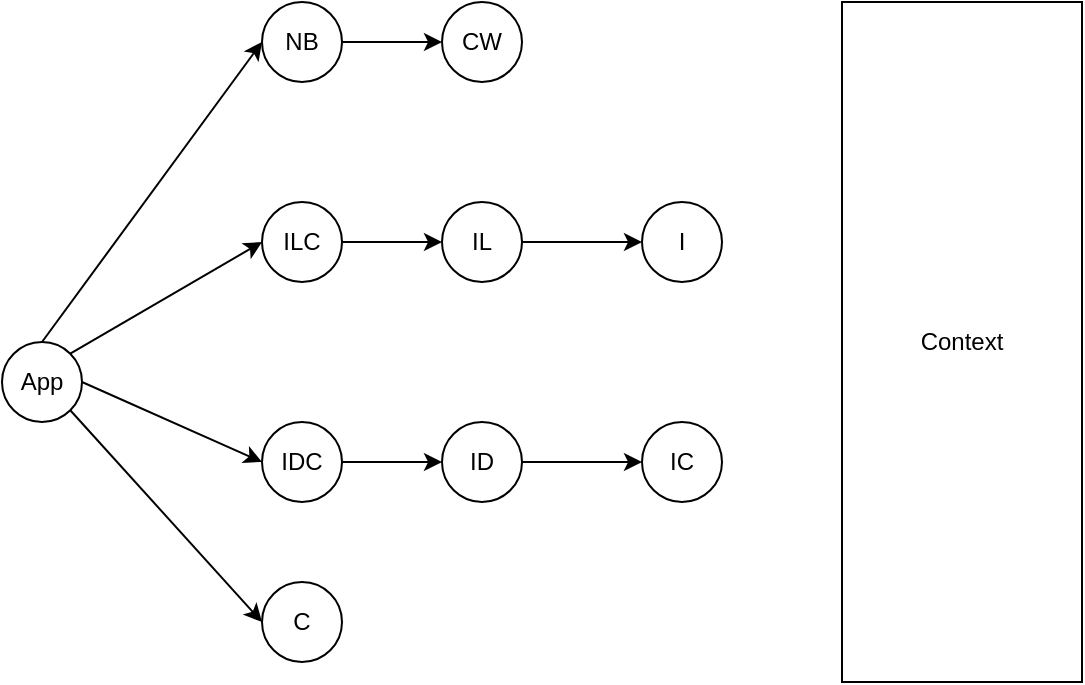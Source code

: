 <mxfile>
    <diagram id="NYxR4evTMtChyWqWpypb" name="Page-1">
        <mxGraphModel dx="645" dy="395" grid="1" gridSize="10" guides="1" tooltips="1" connect="1" arrows="1" fold="1" page="1" pageScale="1" pageWidth="827" pageHeight="1169" math="0" shadow="0">
            <root>
                <mxCell id="0"/>
                <mxCell id="1" parent="0"/>
                <mxCell id="5" style="edgeStyle=none;html=1;exitX=0.5;exitY=0;exitDx=0;exitDy=0;entryX=0;entryY=0.5;entryDx=0;entryDy=0;" parent="1" source="3" target="4" edge="1">
                    <mxGeometry relative="1" as="geometry"/>
                </mxCell>
                <mxCell id="10" style="edgeStyle=none;html=1;exitX=1;exitY=0;exitDx=0;exitDy=0;entryX=0;entryY=0.5;entryDx=0;entryDy=0;" parent="1" source="3" target="7" edge="1">
                    <mxGeometry relative="1" as="geometry"/>
                </mxCell>
                <mxCell id="11" style="edgeStyle=none;html=1;exitX=1;exitY=0.5;exitDx=0;exitDy=0;entryX=0;entryY=0.5;entryDx=0;entryDy=0;" parent="1" source="3" target="8" edge="1">
                    <mxGeometry relative="1" as="geometry"/>
                </mxCell>
                <mxCell id="12" style="edgeStyle=none;html=1;exitX=1;exitY=1;exitDx=0;exitDy=0;entryX=0;entryY=0.5;entryDx=0;entryDy=0;" parent="1" source="3" target="9" edge="1">
                    <mxGeometry relative="1" as="geometry"/>
                </mxCell>
                <mxCell id="3" value="App" style="ellipse;whiteSpace=wrap;html=1;aspect=fixed;" parent="1" vertex="1">
                    <mxGeometry x="10" y="220" width="40" height="40" as="geometry"/>
                </mxCell>
                <mxCell id="19" style="edgeStyle=none;html=1;exitX=1;exitY=0.5;exitDx=0;exitDy=0;entryX=0;entryY=0.5;entryDx=0;entryDy=0;" parent="1" source="4" target="13" edge="1">
                    <mxGeometry relative="1" as="geometry"/>
                </mxCell>
                <mxCell id="4" value="NB" style="ellipse;whiteSpace=wrap;html=1;aspect=fixed;" parent="1" vertex="1">
                    <mxGeometry x="140" y="50" width="40" height="40" as="geometry"/>
                </mxCell>
                <mxCell id="20" style="edgeStyle=none;html=1;exitX=1;exitY=0.5;exitDx=0;exitDy=0;entryX=0;entryY=0.5;entryDx=0;entryDy=0;" parent="1" source="7" target="14" edge="1">
                    <mxGeometry relative="1" as="geometry"/>
                </mxCell>
                <mxCell id="7" value="ILC" style="ellipse;whiteSpace=wrap;html=1;aspect=fixed;" parent="1" vertex="1">
                    <mxGeometry x="140" y="150" width="40" height="40" as="geometry"/>
                </mxCell>
                <mxCell id="22" style="edgeStyle=none;html=1;exitX=1;exitY=0.5;exitDx=0;exitDy=0;entryX=0;entryY=0.5;entryDx=0;entryDy=0;" parent="1" source="8" target="16" edge="1">
                    <mxGeometry relative="1" as="geometry"/>
                </mxCell>
                <mxCell id="8" value="IDC" style="ellipse;whiteSpace=wrap;html=1;aspect=fixed;" parent="1" vertex="1">
                    <mxGeometry x="140" y="260" width="40" height="40" as="geometry"/>
                </mxCell>
                <mxCell id="9" value="C" style="ellipse;whiteSpace=wrap;html=1;aspect=fixed;" parent="1" vertex="1">
                    <mxGeometry x="140" y="340" width="40" height="40" as="geometry"/>
                </mxCell>
                <mxCell id="13" value="CW" style="ellipse;whiteSpace=wrap;html=1;aspect=fixed;" parent="1" vertex="1">
                    <mxGeometry x="230" y="50" width="40" height="40" as="geometry"/>
                </mxCell>
                <mxCell id="21" style="edgeStyle=none;html=1;exitX=1;exitY=0.5;exitDx=0;exitDy=0;entryX=0;entryY=0.5;entryDx=0;entryDy=0;" parent="1" source="14" target="15" edge="1">
                    <mxGeometry relative="1" as="geometry"/>
                </mxCell>
                <mxCell id="14" value="IL" style="ellipse;whiteSpace=wrap;html=1;aspect=fixed;" parent="1" vertex="1">
                    <mxGeometry x="230" y="150" width="40" height="40" as="geometry"/>
                </mxCell>
                <mxCell id="15" value="I" style="ellipse;whiteSpace=wrap;html=1;aspect=fixed;" parent="1" vertex="1">
                    <mxGeometry x="330" y="150" width="40" height="40" as="geometry"/>
                </mxCell>
                <mxCell id="23" style="edgeStyle=none;html=1;exitX=1;exitY=0.5;exitDx=0;exitDy=0;entryX=0;entryY=0.5;entryDx=0;entryDy=0;" parent="1" source="16" target="17" edge="1">
                    <mxGeometry relative="1" as="geometry"/>
                </mxCell>
                <mxCell id="16" value="ID" style="ellipse;whiteSpace=wrap;html=1;aspect=fixed;" parent="1" vertex="1">
                    <mxGeometry x="230" y="260" width="40" height="40" as="geometry"/>
                </mxCell>
                <mxCell id="17" value="IC" style="ellipse;whiteSpace=wrap;html=1;aspect=fixed;" parent="1" vertex="1">
                    <mxGeometry x="330" y="260" width="40" height="40" as="geometry"/>
                </mxCell>
                <mxCell id="24" value="Context" style="rounded=0;whiteSpace=wrap;html=1;" vertex="1" parent="1">
                    <mxGeometry x="430" y="50" width="120" height="340" as="geometry"/>
                </mxCell>
            </root>
        </mxGraphModel>
    </diagram>
</mxfile>